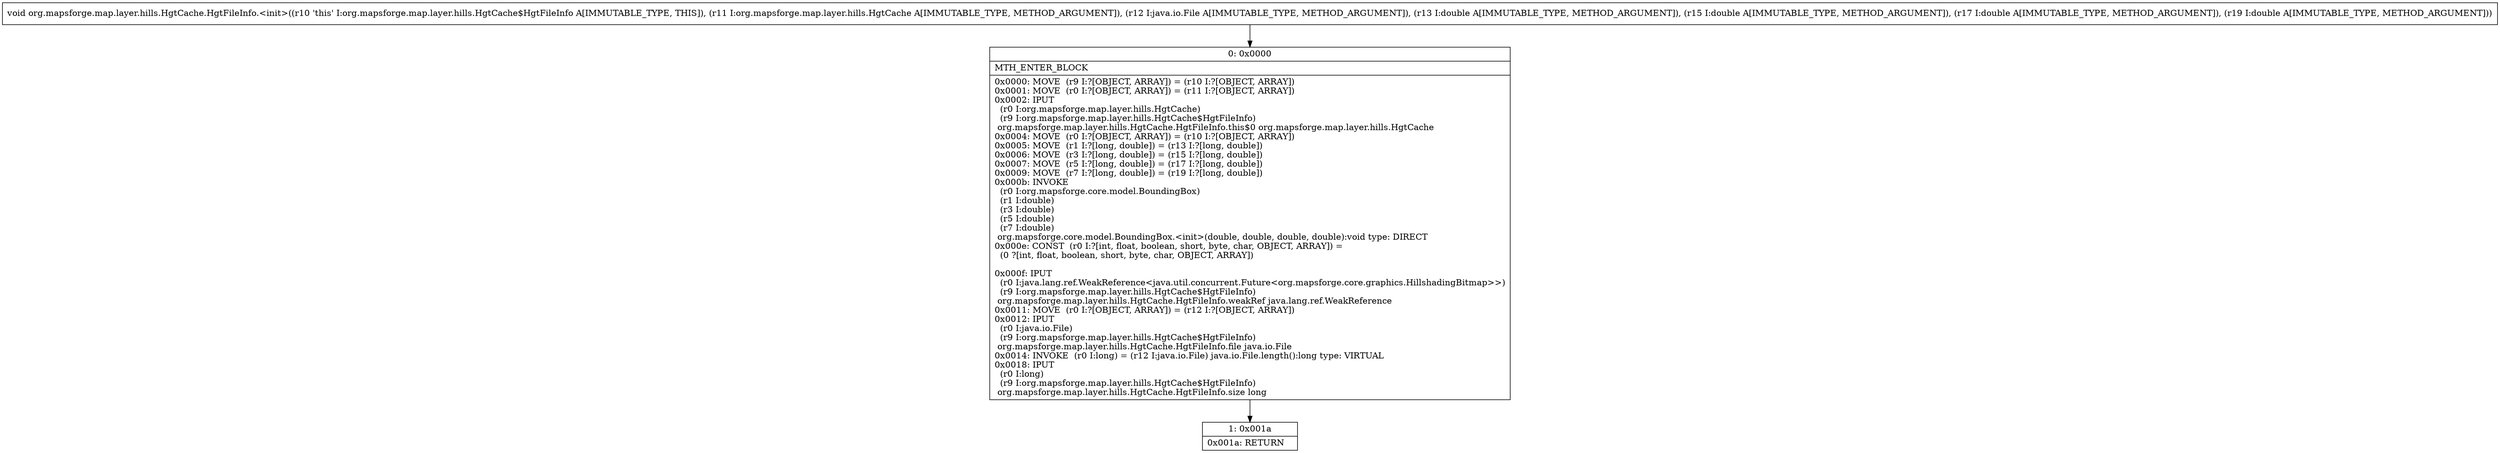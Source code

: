 digraph "CFG fororg.mapsforge.map.layer.hills.HgtCache.HgtFileInfo.\<init\>(Lorg\/mapsforge\/map\/layer\/hills\/HgtCache;Ljava\/io\/File;DDDD)V" {
Node_0 [shape=record,label="{0\:\ 0x0000|MTH_ENTER_BLOCK\l|0x0000: MOVE  (r9 I:?[OBJECT, ARRAY]) = (r10 I:?[OBJECT, ARRAY]) \l0x0001: MOVE  (r0 I:?[OBJECT, ARRAY]) = (r11 I:?[OBJECT, ARRAY]) \l0x0002: IPUT  \l  (r0 I:org.mapsforge.map.layer.hills.HgtCache)\l  (r9 I:org.mapsforge.map.layer.hills.HgtCache$HgtFileInfo)\l org.mapsforge.map.layer.hills.HgtCache.HgtFileInfo.this$0 org.mapsforge.map.layer.hills.HgtCache \l0x0004: MOVE  (r0 I:?[OBJECT, ARRAY]) = (r10 I:?[OBJECT, ARRAY]) \l0x0005: MOVE  (r1 I:?[long, double]) = (r13 I:?[long, double]) \l0x0006: MOVE  (r3 I:?[long, double]) = (r15 I:?[long, double]) \l0x0007: MOVE  (r5 I:?[long, double]) = (r17 I:?[long, double]) \l0x0009: MOVE  (r7 I:?[long, double]) = (r19 I:?[long, double]) \l0x000b: INVOKE  \l  (r0 I:org.mapsforge.core.model.BoundingBox)\l  (r1 I:double)\l  (r3 I:double)\l  (r5 I:double)\l  (r7 I:double)\l org.mapsforge.core.model.BoundingBox.\<init\>(double, double, double, double):void type: DIRECT \l0x000e: CONST  (r0 I:?[int, float, boolean, short, byte, char, OBJECT, ARRAY]) = \l  (0 ?[int, float, boolean, short, byte, char, OBJECT, ARRAY])\l \l0x000f: IPUT  \l  (r0 I:java.lang.ref.WeakReference\<java.util.concurrent.Future\<org.mapsforge.core.graphics.HillshadingBitmap\>\>)\l  (r9 I:org.mapsforge.map.layer.hills.HgtCache$HgtFileInfo)\l org.mapsforge.map.layer.hills.HgtCache.HgtFileInfo.weakRef java.lang.ref.WeakReference \l0x0011: MOVE  (r0 I:?[OBJECT, ARRAY]) = (r12 I:?[OBJECT, ARRAY]) \l0x0012: IPUT  \l  (r0 I:java.io.File)\l  (r9 I:org.mapsforge.map.layer.hills.HgtCache$HgtFileInfo)\l org.mapsforge.map.layer.hills.HgtCache.HgtFileInfo.file java.io.File \l0x0014: INVOKE  (r0 I:long) = (r12 I:java.io.File) java.io.File.length():long type: VIRTUAL \l0x0018: IPUT  \l  (r0 I:long)\l  (r9 I:org.mapsforge.map.layer.hills.HgtCache$HgtFileInfo)\l org.mapsforge.map.layer.hills.HgtCache.HgtFileInfo.size long \l}"];
Node_1 [shape=record,label="{1\:\ 0x001a|0x001a: RETURN   \l}"];
MethodNode[shape=record,label="{void org.mapsforge.map.layer.hills.HgtCache.HgtFileInfo.\<init\>((r10 'this' I:org.mapsforge.map.layer.hills.HgtCache$HgtFileInfo A[IMMUTABLE_TYPE, THIS]), (r11 I:org.mapsforge.map.layer.hills.HgtCache A[IMMUTABLE_TYPE, METHOD_ARGUMENT]), (r12 I:java.io.File A[IMMUTABLE_TYPE, METHOD_ARGUMENT]), (r13 I:double A[IMMUTABLE_TYPE, METHOD_ARGUMENT]), (r15 I:double A[IMMUTABLE_TYPE, METHOD_ARGUMENT]), (r17 I:double A[IMMUTABLE_TYPE, METHOD_ARGUMENT]), (r19 I:double A[IMMUTABLE_TYPE, METHOD_ARGUMENT])) }"];
MethodNode -> Node_0;
Node_0 -> Node_1;
}

